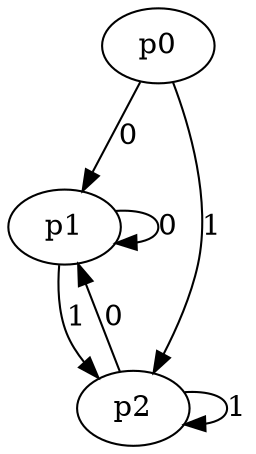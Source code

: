 // DetMachine
digraph {
	p0 [label=p0]
	p1 [label=p1]
	p2 [label=p2]
	p0 -> p1 [label=0]
	p0 -> p2 [label=1]
	p1 -> p1 [label=0]
	p1 -> p2 [label=1]
	p2 -> p1 [label=0]
	p2 -> p2 [label=1]
}
